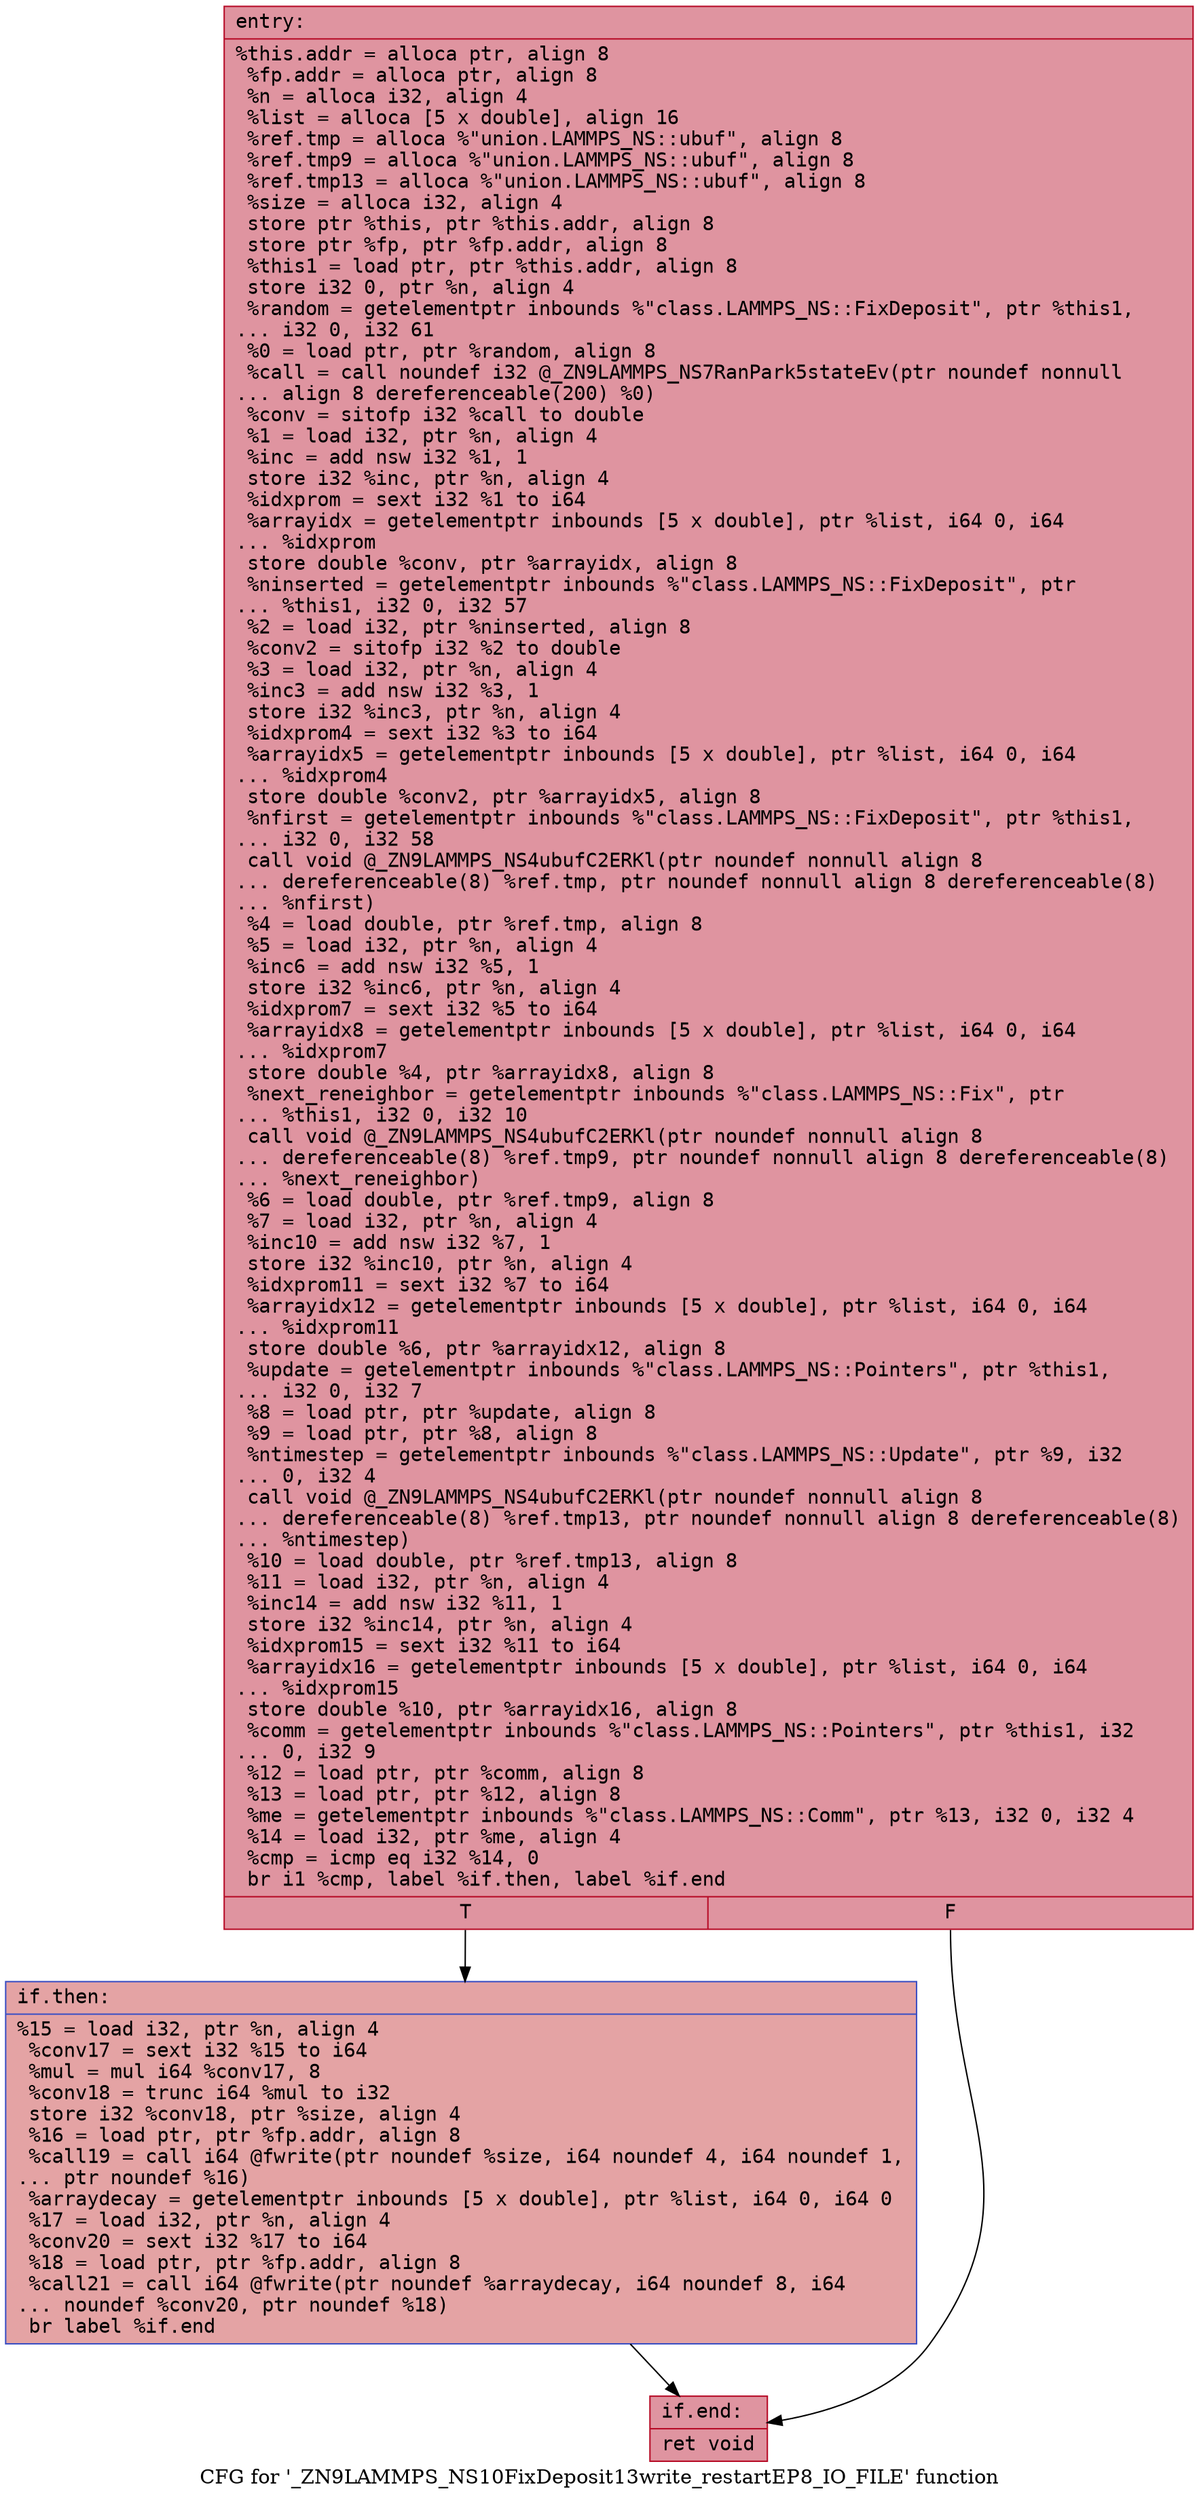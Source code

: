 digraph "CFG for '_ZN9LAMMPS_NS10FixDeposit13write_restartEP8_IO_FILE' function" {
	label="CFG for '_ZN9LAMMPS_NS10FixDeposit13write_restartEP8_IO_FILE' function";

	Node0x555825bbfb80 [shape=record,color="#b70d28ff", style=filled, fillcolor="#b70d2870" fontname="Courier",label="{entry:\l|  %this.addr = alloca ptr, align 8\l  %fp.addr = alloca ptr, align 8\l  %n = alloca i32, align 4\l  %list = alloca [5 x double], align 16\l  %ref.tmp = alloca %\"union.LAMMPS_NS::ubuf\", align 8\l  %ref.tmp9 = alloca %\"union.LAMMPS_NS::ubuf\", align 8\l  %ref.tmp13 = alloca %\"union.LAMMPS_NS::ubuf\", align 8\l  %size = alloca i32, align 4\l  store ptr %this, ptr %this.addr, align 8\l  store ptr %fp, ptr %fp.addr, align 8\l  %this1 = load ptr, ptr %this.addr, align 8\l  store i32 0, ptr %n, align 4\l  %random = getelementptr inbounds %\"class.LAMMPS_NS::FixDeposit\", ptr %this1,\l... i32 0, i32 61\l  %0 = load ptr, ptr %random, align 8\l  %call = call noundef i32 @_ZN9LAMMPS_NS7RanPark5stateEv(ptr noundef nonnull\l... align 8 dereferenceable(200) %0)\l  %conv = sitofp i32 %call to double\l  %1 = load i32, ptr %n, align 4\l  %inc = add nsw i32 %1, 1\l  store i32 %inc, ptr %n, align 4\l  %idxprom = sext i32 %1 to i64\l  %arrayidx = getelementptr inbounds [5 x double], ptr %list, i64 0, i64\l... %idxprom\l  store double %conv, ptr %arrayidx, align 8\l  %ninserted = getelementptr inbounds %\"class.LAMMPS_NS::FixDeposit\", ptr\l... %this1, i32 0, i32 57\l  %2 = load i32, ptr %ninserted, align 8\l  %conv2 = sitofp i32 %2 to double\l  %3 = load i32, ptr %n, align 4\l  %inc3 = add nsw i32 %3, 1\l  store i32 %inc3, ptr %n, align 4\l  %idxprom4 = sext i32 %3 to i64\l  %arrayidx5 = getelementptr inbounds [5 x double], ptr %list, i64 0, i64\l... %idxprom4\l  store double %conv2, ptr %arrayidx5, align 8\l  %nfirst = getelementptr inbounds %\"class.LAMMPS_NS::FixDeposit\", ptr %this1,\l... i32 0, i32 58\l  call void @_ZN9LAMMPS_NS4ubufC2ERKl(ptr noundef nonnull align 8\l... dereferenceable(8) %ref.tmp, ptr noundef nonnull align 8 dereferenceable(8)\l... %nfirst)\l  %4 = load double, ptr %ref.tmp, align 8\l  %5 = load i32, ptr %n, align 4\l  %inc6 = add nsw i32 %5, 1\l  store i32 %inc6, ptr %n, align 4\l  %idxprom7 = sext i32 %5 to i64\l  %arrayidx8 = getelementptr inbounds [5 x double], ptr %list, i64 0, i64\l... %idxprom7\l  store double %4, ptr %arrayidx8, align 8\l  %next_reneighbor = getelementptr inbounds %\"class.LAMMPS_NS::Fix\", ptr\l... %this1, i32 0, i32 10\l  call void @_ZN9LAMMPS_NS4ubufC2ERKl(ptr noundef nonnull align 8\l... dereferenceable(8) %ref.tmp9, ptr noundef nonnull align 8 dereferenceable(8)\l... %next_reneighbor)\l  %6 = load double, ptr %ref.tmp9, align 8\l  %7 = load i32, ptr %n, align 4\l  %inc10 = add nsw i32 %7, 1\l  store i32 %inc10, ptr %n, align 4\l  %idxprom11 = sext i32 %7 to i64\l  %arrayidx12 = getelementptr inbounds [5 x double], ptr %list, i64 0, i64\l... %idxprom11\l  store double %6, ptr %arrayidx12, align 8\l  %update = getelementptr inbounds %\"class.LAMMPS_NS::Pointers\", ptr %this1,\l... i32 0, i32 7\l  %8 = load ptr, ptr %update, align 8\l  %9 = load ptr, ptr %8, align 8\l  %ntimestep = getelementptr inbounds %\"class.LAMMPS_NS::Update\", ptr %9, i32\l... 0, i32 4\l  call void @_ZN9LAMMPS_NS4ubufC2ERKl(ptr noundef nonnull align 8\l... dereferenceable(8) %ref.tmp13, ptr noundef nonnull align 8 dereferenceable(8)\l... %ntimestep)\l  %10 = load double, ptr %ref.tmp13, align 8\l  %11 = load i32, ptr %n, align 4\l  %inc14 = add nsw i32 %11, 1\l  store i32 %inc14, ptr %n, align 4\l  %idxprom15 = sext i32 %11 to i64\l  %arrayidx16 = getelementptr inbounds [5 x double], ptr %list, i64 0, i64\l... %idxprom15\l  store double %10, ptr %arrayidx16, align 8\l  %comm = getelementptr inbounds %\"class.LAMMPS_NS::Pointers\", ptr %this1, i32\l... 0, i32 9\l  %12 = load ptr, ptr %comm, align 8\l  %13 = load ptr, ptr %12, align 8\l  %me = getelementptr inbounds %\"class.LAMMPS_NS::Comm\", ptr %13, i32 0, i32 4\l  %14 = load i32, ptr %me, align 4\l  %cmp = icmp eq i32 %14, 0\l  br i1 %cmp, label %if.then, label %if.end\l|{<s0>T|<s1>F}}"];
	Node0x555825bbfb80:s0 -> Node0x555825d4ad30[tooltip="entry -> if.then\nProbability 37.50%" ];
	Node0x555825bbfb80:s1 -> Node0x555825d4ada0[tooltip="entry -> if.end\nProbability 62.50%" ];
	Node0x555825d4ad30 [shape=record,color="#3d50c3ff", style=filled, fillcolor="#c32e3170" fontname="Courier",label="{if.then:\l|  %15 = load i32, ptr %n, align 4\l  %conv17 = sext i32 %15 to i64\l  %mul = mul i64 %conv17, 8\l  %conv18 = trunc i64 %mul to i32\l  store i32 %conv18, ptr %size, align 4\l  %16 = load ptr, ptr %fp.addr, align 8\l  %call19 = call i64 @fwrite(ptr noundef %size, i64 noundef 4, i64 noundef 1,\l... ptr noundef %16)\l  %arraydecay = getelementptr inbounds [5 x double], ptr %list, i64 0, i64 0\l  %17 = load i32, ptr %n, align 4\l  %conv20 = sext i32 %17 to i64\l  %18 = load ptr, ptr %fp.addr, align 8\l  %call21 = call i64 @fwrite(ptr noundef %arraydecay, i64 noundef 8, i64\l... noundef %conv20, ptr noundef %18)\l  br label %if.end\l}"];
	Node0x555825d4ad30 -> Node0x555825d4ada0[tooltip="if.then -> if.end\nProbability 100.00%" ];
	Node0x555825d4ada0 [shape=record,color="#b70d28ff", style=filled, fillcolor="#b70d2870" fontname="Courier",label="{if.end:\l|  ret void\l}"];
}
